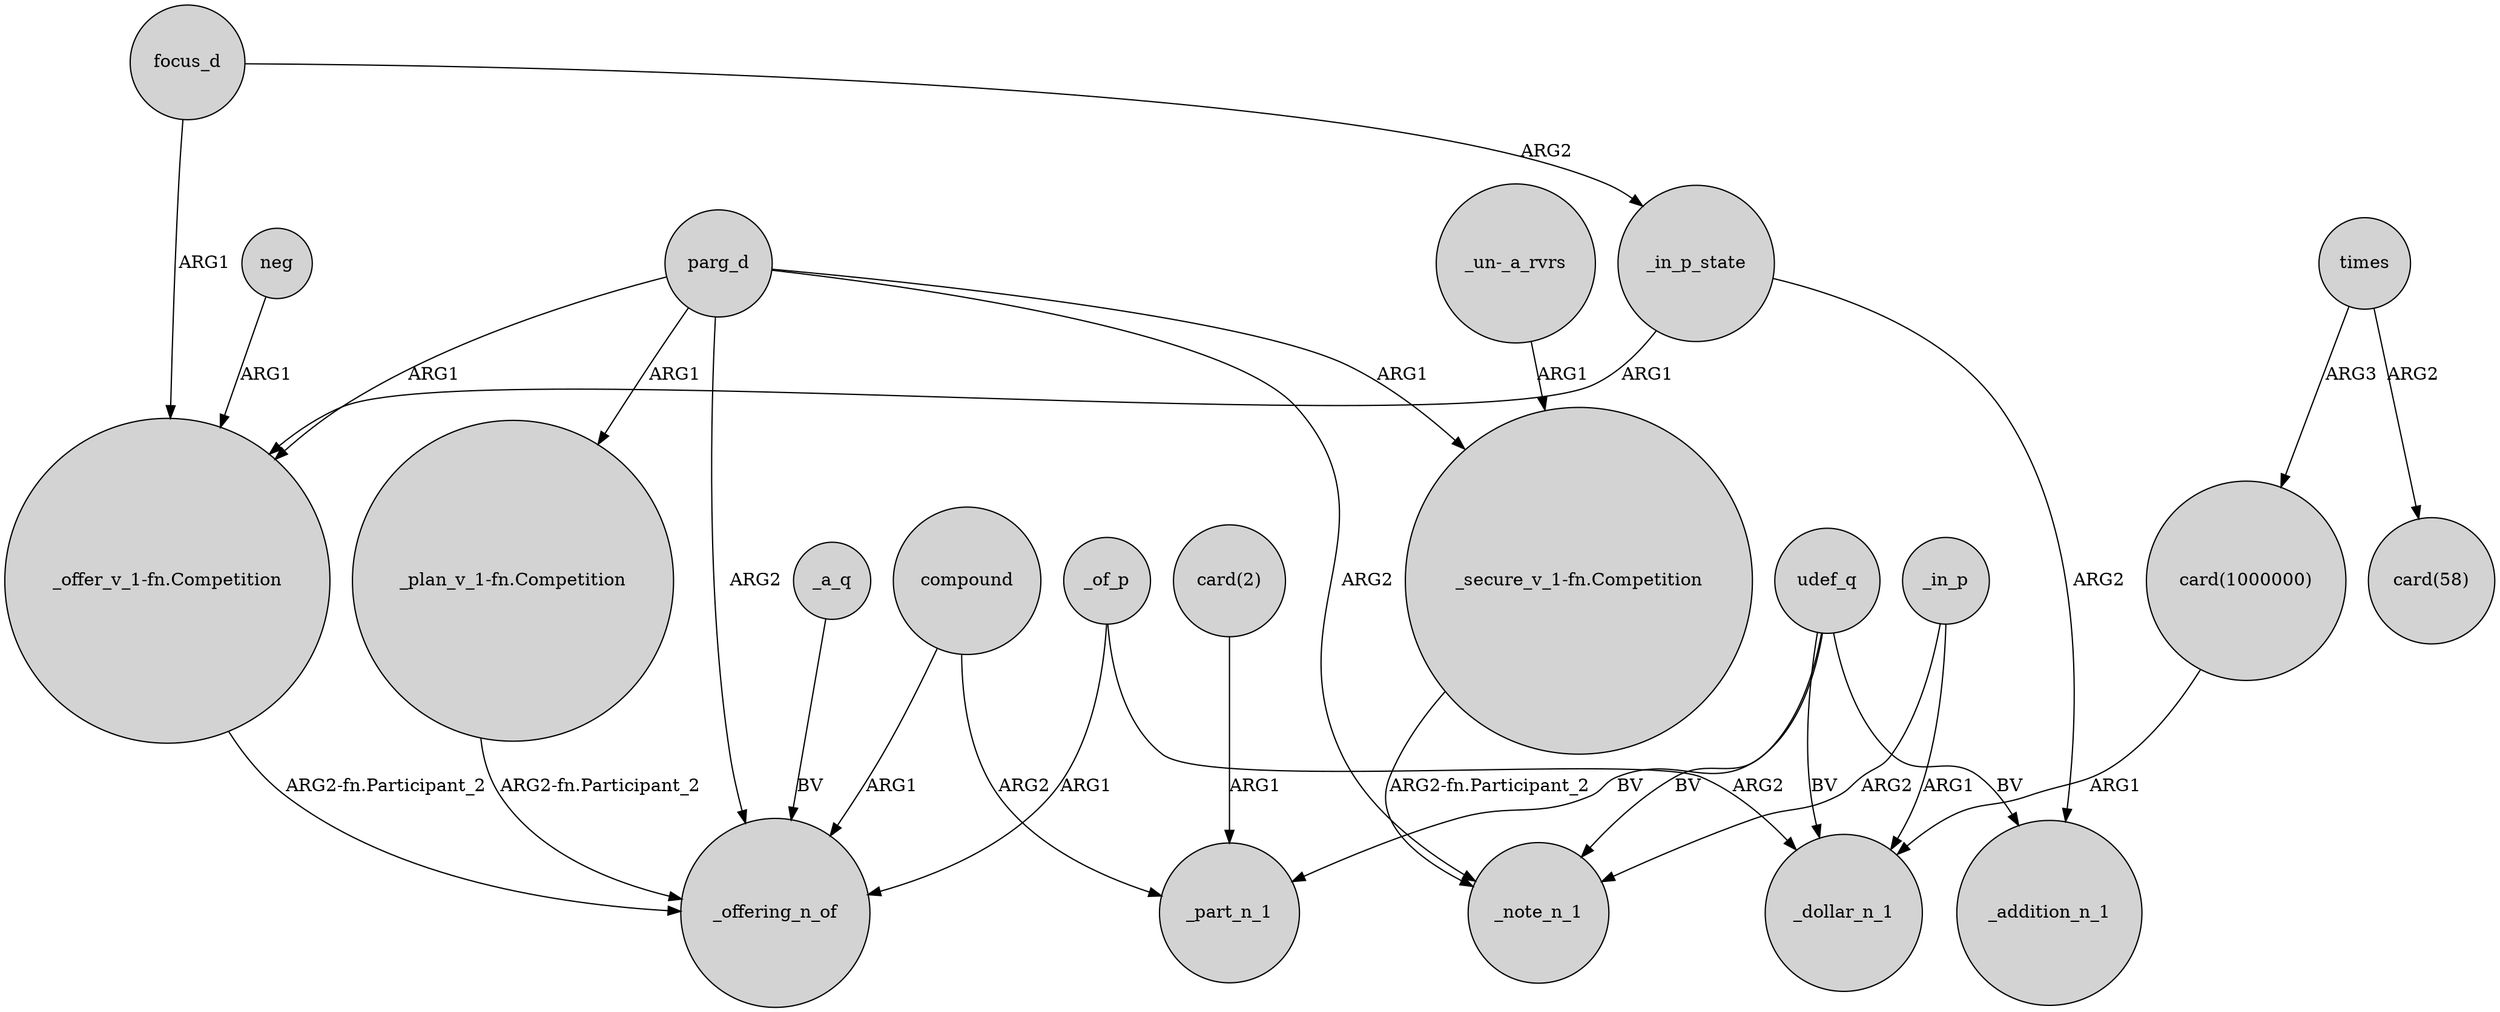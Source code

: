 digraph {
	node [shape=circle style=filled]
	_a_q -> _offering_n_of [label=BV]
	"_offer_v_1-fn.Competition" -> _offering_n_of [label="ARG2-fn.Participant_2"]
	focus_d -> _in_p_state [label=ARG2]
	"card(2)" -> _part_n_1 [label=ARG1]
	parg_d -> "_plan_v_1-fn.Competition" [label=ARG1]
	compound -> _offering_n_of [label=ARG1]
	times -> "card(1000000)" [label=ARG3]
	times -> "card(58)" [label=ARG2]
	focus_d -> "_offer_v_1-fn.Competition" [label=ARG1]
	udef_q -> _addition_n_1 [label=BV]
	parg_d -> _note_n_1 [label=ARG2]
	"_un-_a_rvrs" -> "_secure_v_1-fn.Competition" [label=ARG1]
	parg_d -> "_offer_v_1-fn.Competition" [label=ARG1]
	_in_p -> _dollar_n_1 [label=ARG1]
	udef_q -> _note_n_1 [label=BV]
	_in_p_state -> "_offer_v_1-fn.Competition" [label=ARG1]
	udef_q -> _dollar_n_1 [label=BV]
	"card(1000000)" -> _dollar_n_1 [label=ARG1]
	"_plan_v_1-fn.Competition" -> _offering_n_of [label="ARG2-fn.Participant_2"]
	_of_p -> _offering_n_of [label=ARG1]
	_in_p_state -> _addition_n_1 [label=ARG2]
	parg_d -> _offering_n_of [label=ARG2]
	_in_p -> _note_n_1 [label=ARG2]
	_of_p -> _dollar_n_1 [label=ARG2]
	udef_q -> _part_n_1 [label=BV]
	compound -> _part_n_1 [label=ARG2]
	neg -> "_offer_v_1-fn.Competition" [label=ARG1]
	parg_d -> "_secure_v_1-fn.Competition" [label=ARG1]
	"_secure_v_1-fn.Competition" -> _note_n_1 [label="ARG2-fn.Participant_2"]
}
